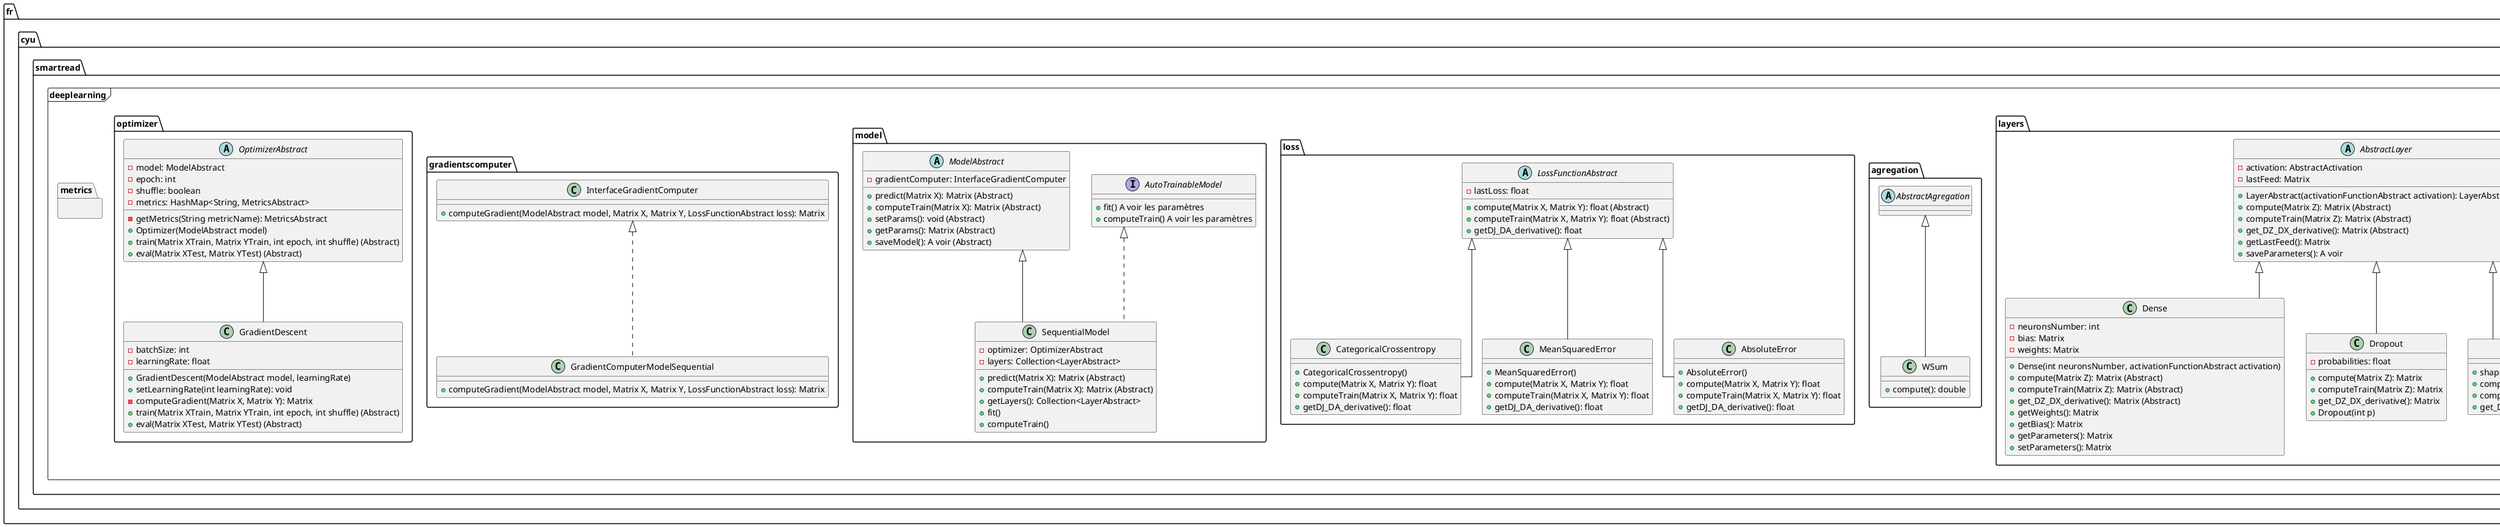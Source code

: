 @startuml "GLP_Ecriture_2023_UML"

skinparam linetype ortho

set namespaceSeparator .

package fr.cyu.smartread {
    package deeplearning <<Frame>> {
        package utility {
            class Shape() {
                +Dim: Collection<int>
                A voir la suite
            }

            class Matrix() {
                -matrix: SimpleMatrix (EJML)
                -shape: Shape
                A voir la suite
            }
        }
        package activation {
            abstract class AbstractActivation {
                -lastActivation: Matrix

                +compute(): Matrix (Abstract)
                +computeTrain(Matrix Z): Matrix (Abstract)
                +get_DA_DZ_derivative(): Matrix
                +getLastActivation(): Matrix
            }

            class Relu extends AbstractActivation {
                +compute(Matrix Z): Matrix (Abstract)
                +computeTrain(Matrix Z): Matrix (Abstract)
                +get_DA_DZ_derivative(): Matrix
            }

            class Sigmoid extends AbstractActivation {
                +compute(Matrix Z): Matrix (Abstract)
                +computeTrain(Matrix Z): Matrix (Abstract)
                +get_DA_DZ_derivative(): Matrix
            }

            class Linear extends AbstractActivation {
                +compute(Matrix Z): Matrix (Abstract)
                +computeTrain(Matrix Z): Matrix (Abstract)
                +get_DA_DZ_derivative(): Matrix
            }

            class Softmax extends AbstractActivation {
                +compute(Matrix Z): Matrix (Abstract)
                +computeTrain(Matrix Z): Matrix (Abstract)
                +get_DA_DZ_derivative(): Matrix
            }
        }

        package initializers {
            abstract class AbstractInitializers {
                +compute(int shape): DMatrixRMaj
            }
            class Zeros extends AbstractInitializers {
                +compute(int shape): DMatrixRMaj
            }
            class Ones extends AbstractInitializers {
                +compute(int shape): DMatrixRMaj
            }
            class RandomNormal extends AbstractInitializers {
                +compute(int shape): DMatrixRMaj
            }
            class GlorotUniform extends AbstractInitializers {
                +compute(int shape): DMatrixRMaj
            }
        }

        package layers {
            abstract class AbstractLayer {
                -activation: AbstractActivation
                -lastFeed: Matrix
                +LayerAbstract(activationFunctionAbstract activation): LayerAbstract
                +compute(Matrix Z): Matrix (Abstract)
                +computeTrain(Matrix Z): Matrix (Abstract)
                +get_DZ_DX_derivative(): Matrix (Abstract)
                +getLastFeed(): Matrix
                +saveParameters(): A voir
            }

            class Dense extends AbstractLayer {
                -neuronsNumber: int
                -bias: Matrix
                -weights: Matrix
                +Dense(int neuronsNumber, activationFunctionAbstract activation)
                +compute(Matrix Z): Matrix (Abstract)
                +computeTrain(Matrix Z): Matrix (Abstract)
                +get_DZ_DX_derivative(): Matrix (Abstract)
                +getWeights(): Matrix
                +getBias(): Matrix
                +getParameters(): Matrix
                +setParameters(): Matrix
            }

            class Dropout extends AbstractLayer {
                -probabilities: float
                +compute(Matrix Z): Matrix
                +computeTrain(Matrix Z): Matrix
                +get_DZ_DX_derivative(): Matrix
                +Dropout(int p)
            }

            class Input extends AbstractLayer {
                +shape: Shape()
                +compute(Matrix Z): Matrix
                +computeTrain(Matrix Z): Matrix
                +get_DZ_DX_derivative(): Matrix
            }
        }

        package agregation {
            abstract class AbstractAgregation {

            }
            class WSum extends AbstractAgregation {
                +compute(): double
            }
        }

        package loss {
            abstract class LossFunctionAbstract {
                -lastLoss: float
                +compute(Matrix X, Matrix Y): float (Abstract)
                +computeTrain(Matrix X, Matrix Y): float (Abstract)
                +getDJ_DA_derivative(): float
            }

            class CategoricalCrossentropy extends LossFunctionAbstract{
                +CategoricalCrossentropy()
                +compute(Matrix X, Matrix Y): float
                +computeTrain(Matrix X, Matrix Y): float
                +getDJ_DA_derivative(): float
            }

            class MeanSquaredError extends LossFunctionAbstract{
                +MeanSquaredError()
                +compute(Matrix X, Matrix Y): float
                +computeTrain(Matrix X, Matrix Y): float
                +getDJ_DA_derivative(): float
            }

            class AbsoluteError extends LossFunctionAbstract{
                +AbsoluteError()
                +compute(Matrix X, Matrix Y): float
                +computeTrain(Matrix X, Matrix Y): float
                +getDJ_DA_derivative(): float
            }
        }

        package model {
            interface AutoTrainableModel {
                +fit() A voir les paramètres
                +computeTrain() A voir les paramètres
            }

            abstract class ModelAbstract {
                -gradientComputer: InterfaceGradientComputer
                +predict(Matrix X): Matrix (Abstract)
                +computeTrain(Matrix X): Matrix (Abstract)
                +setParams(): void (Abstract)
                +getParams(): Matrix (Abstract)
                +saveModel(): A voir (Abstract)
            }

            class SequentialModel extends ModelAbstract implements AutoTrainableModel{
                -optimizer: OptimizerAbstract
                -layers: Collection<LayerAbstract>
                +predict(Matrix X): Matrix (Abstract)
                +computeTrain(Matrix X): Matrix (Abstract)
                +getLayers(): Collection<LayerAbstract>
                +fit()
                +computeTrain()
            }
        }

        package gradientscomputer {
            class InterfaceGradientComputer {
                +computeGradient(ModelAbstract model, Matrix X, Matrix Y, LossFunctionAbstract loss): Matrix
            }

            class GradientComputerModelSequential implements InterfaceGradientComputer {
                +computeGradient(ModelAbstract model, Matrix X, Matrix Y, LossFunctionAbstract loss): Matrix
            }

        }

        package optimizer {
            abstract class OptimizerAbstract {
                -model: ModelAbstract
                -epoch: int
                -shuffle: boolean
                -metrics: HashMap<String, MetricsAbstract>
                -getMetrics(String metricName): MetricsAbstract
                +Optimizer(ModelAbstract model)
                +train(Matrix XTrain, Matrix YTrain, int epoch, int shuffle) (Abstract)
                +eval(Matrix XTest, Matrix YTest) (Abstract)
            }

            class GradientDescent extends OptimizerAbstract {
                -batchSize: int
                -learningRate: float
                +GradientDescent(ModelAbstract model, learningRate)
                +setLearningRate(int learningRate): void
                -computeGradient(Matrix X, Matrix Y): Matrix
                +train(Matrix XTrain, Matrix YTrain, int epoch, int shuffle) (Abstract)
                +eval(Matrix XTest, Matrix YTest) (Abstract)
            }
        }

        package metrics {
        }
    }
}

@enduml